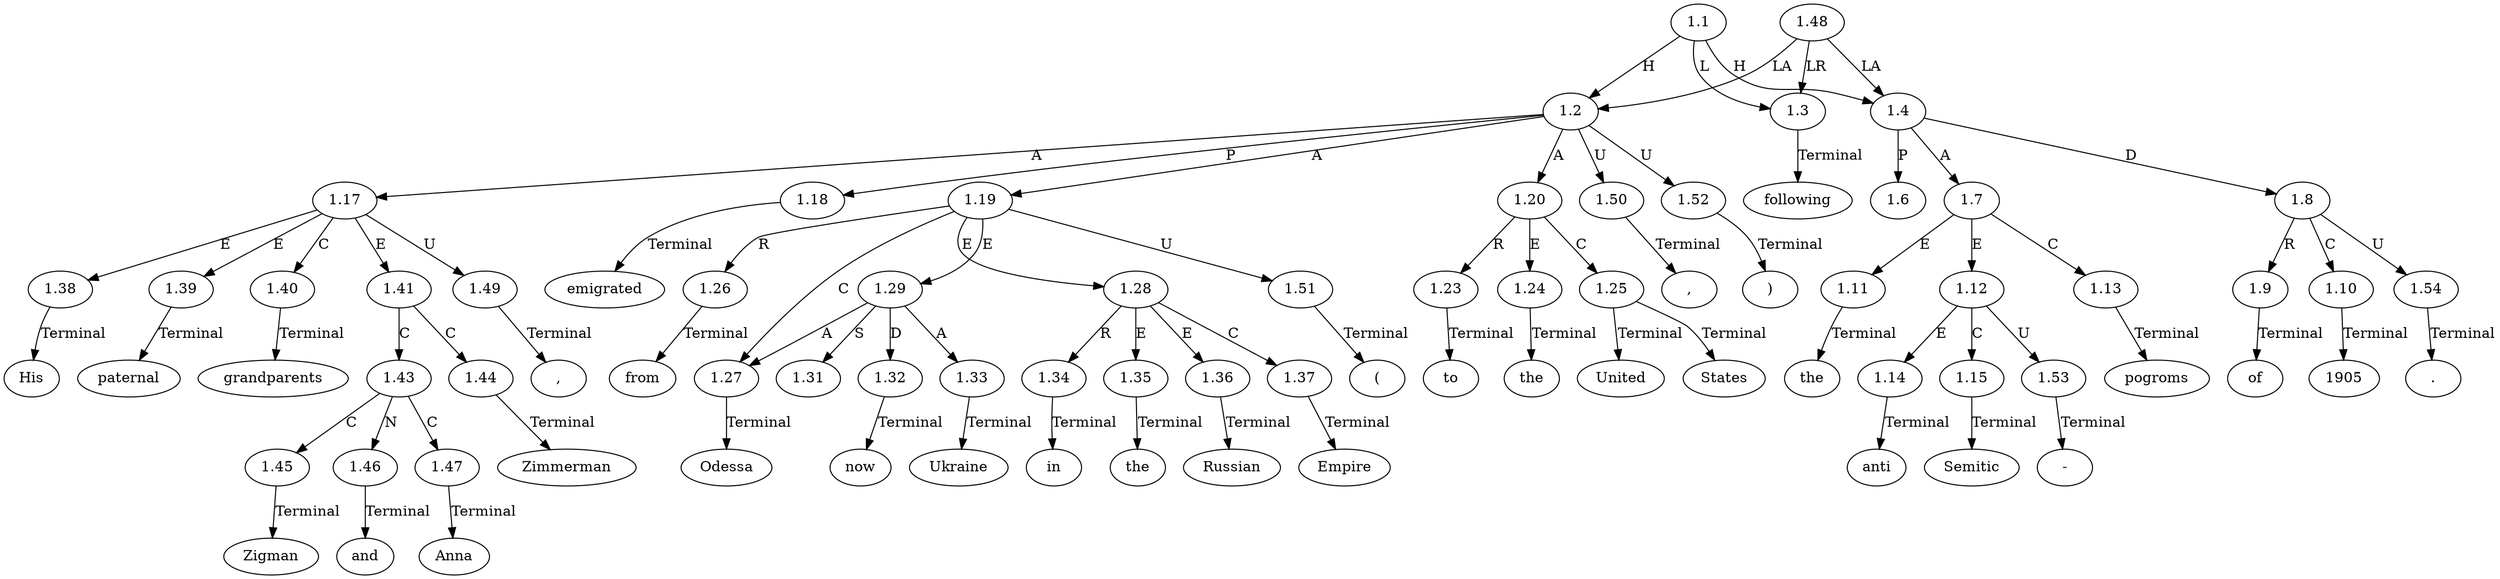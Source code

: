 // Graph
digraph {
	0.1 [label=His ordering=out]
	0.10 [label=emigrated ordering=out]
	0.11 [label=from ordering=out]
	0.12 [label=Odessa ordering=out]
	0.13 [label=in ordering=out]
	0.14 [label=the ordering=out]
	0.15 [label=Russian ordering=out]
	0.16 [label=Empire ordering=out]
	0.17 [label="(" ordering=out]
	0.18 [label=now ordering=out]
	0.19 [label=Ukraine ordering=out]
	0.2 [label=paternal ordering=out]
	0.20 [label=")" ordering=out]
	0.21 [label=to ordering=out]
	0.22 [label=the ordering=out]
	0.23 [label=United ordering=out]
	0.24 [label=States ordering=out]
	0.25 [label=following ordering=out]
	0.26 [label=the ordering=out]
	0.27 [label=anti ordering=out]
	0.28 [label="-" ordering=out]
	0.29 [label=Semitic ordering=out]
	0.3 [label=grandparents ordering=out]
	0.30 [label=pogroms ordering=out]
	0.31 [label=of ordering=out]
	0.32 [label=1905 ordering=out]
	0.33 [label="." ordering=out]
	0.4 [label="," ordering=out]
	0.5 [label=Zigman ordering=out]
	0.6 [label=and ordering=out]
	0.7 [label=Anna ordering=out]
	0.8 [label=Zimmerman ordering=out]
	0.9 [label="," ordering=out]
	1.1 [label=1.1 ordering=out]
	1.2 [label=1.2 ordering=out]
	1.3 [label=1.3 ordering=out]
	1.4 [label=1.4 ordering=out]
	1.6 [label=1.6 ordering=out]
	1.7 [label=1.7 ordering=out]
	1.8 [label=1.8 ordering=out]
	1.9 [label=1.9 ordering=out]
	1.10 [label=1.10 ordering=out]
	1.11 [label=1.11 ordering=out]
	1.12 [label=1.12 ordering=out]
	1.13 [label=1.13 ordering=out]
	1.14 [label=1.14 ordering=out]
	1.15 [label=1.15 ordering=out]
	1.17 [label=1.17 ordering=out]
	1.18 [label=1.18 ordering=out]
	1.19 [label=1.19 ordering=out]
	1.20 [label=1.20 ordering=out]
	1.23 [label=1.23 ordering=out]
	1.24 [label=1.24 ordering=out]
	1.25 [label=1.25 ordering=out]
	1.26 [label=1.26 ordering=out]
	1.27 [label=1.27 ordering=out]
	1.28 [label=1.28 ordering=out]
	1.29 [label=1.29 ordering=out]
	1.31 [label=1.31 ordering=out]
	1.32 [label=1.32 ordering=out]
	1.33 [label=1.33 ordering=out]
	1.34 [label=1.34 ordering=out]
	1.35 [label=1.35 ordering=out]
	1.36 [label=1.36 ordering=out]
	1.37 [label=1.37 ordering=out]
	1.38 [label=1.38 ordering=out]
	1.39 [label=1.39 ordering=out]
	1.40 [label=1.40 ordering=out]
	1.41 [label=1.41 ordering=out]
	1.43 [label=1.43 ordering=out]
	1.44 [label=1.44 ordering=out]
	1.45 [label=1.45 ordering=out]
	1.46 [label=1.46 ordering=out]
	1.47 [label=1.47 ordering=out]
	1.48 [label=1.48 ordering=out]
	1.49 [label=1.49 ordering=out]
	1.50 [label=1.50 ordering=out]
	1.51 [label=1.51 ordering=out]
	1.52 [label=1.52 ordering=out]
	1.53 [label=1.53 ordering=out]
	1.54 [label=1.54 ordering=out]
	1.1 -> 1.2 [label=H ordering=out]
	1.1 -> 1.3 [label=L ordering=out]
	1.1 -> 1.4 [label=H ordering=out]
	1.2 -> 1.17 [label=A ordering=out]
	1.2 -> 1.18 [label=P ordering=out]
	1.2 -> 1.19 [label=A ordering=out]
	1.2 -> 1.20 [label=A ordering=out]
	1.2 -> 1.50 [label=U ordering=out]
	1.2 -> 1.52 [label=U ordering=out]
	1.3 -> 0.25 [label=Terminal ordering=out]
	1.4 -> 1.6 [label=P ordering=out]
	1.4 -> 1.7 [label=A ordering=out]
	1.4 -> 1.8 [label=D ordering=out]
	1.7 -> 1.11 [label=E ordering=out]
	1.7 -> 1.12 [label=E ordering=out]
	1.7 -> 1.13 [label=C ordering=out]
	1.8 -> 1.9 [label=R ordering=out]
	1.8 -> 1.10 [label=C ordering=out]
	1.8 -> 1.54 [label=U ordering=out]
	1.9 -> 0.31 [label=Terminal ordering=out]
	1.10 -> 0.32 [label=Terminal ordering=out]
	1.11 -> 0.26 [label=Terminal ordering=out]
	1.12 -> 1.14 [label=E ordering=out]
	1.12 -> 1.15 [label=C ordering=out]
	1.12 -> 1.53 [label=U ordering=out]
	1.13 -> 0.30 [label=Terminal ordering=out]
	1.14 -> 0.27 [label=Terminal ordering=out]
	1.15 -> 0.29 [label=Terminal ordering=out]
	1.17 -> 1.38 [label=E ordering=out]
	1.17 -> 1.39 [label=E ordering=out]
	1.17 -> 1.40 [label=C ordering=out]
	1.17 -> 1.41 [label=E ordering=out]
	1.17 -> 1.49 [label=U ordering=out]
	1.18 -> 0.10 [label=Terminal ordering=out]
	1.19 -> 1.26 [label=R ordering=out]
	1.19 -> 1.27 [label=C ordering=out]
	1.19 -> 1.28 [label=E ordering=out]
	1.19 -> 1.29 [label=E ordering=out]
	1.19 -> 1.51 [label=U ordering=out]
	1.20 -> 1.23 [label=R ordering=out]
	1.20 -> 1.24 [label=E ordering=out]
	1.20 -> 1.25 [label=C ordering=out]
	1.23 -> 0.21 [label=Terminal ordering=out]
	1.24 -> 0.22 [label=Terminal ordering=out]
	1.25 -> 0.23 [label=Terminal ordering=out]
	1.25 -> 0.24 [label=Terminal ordering=out]
	1.26 -> 0.11 [label=Terminal ordering=out]
	1.27 -> 0.12 [label=Terminal ordering=out]
	1.28 -> 1.34 [label=R ordering=out]
	1.28 -> 1.35 [label=E ordering=out]
	1.28 -> 1.36 [label=E ordering=out]
	1.28 -> 1.37 [label=C ordering=out]
	1.29 -> 1.27 [label=A ordering=out]
	1.29 -> 1.31 [label=S ordering=out]
	1.29 -> 1.32 [label=D ordering=out]
	1.29 -> 1.33 [label=A ordering=out]
	1.32 -> 0.18 [label=Terminal ordering=out]
	1.33 -> 0.19 [label=Terminal ordering=out]
	1.34 -> 0.13 [label=Terminal ordering=out]
	1.35 -> 0.14 [label=Terminal ordering=out]
	1.36 -> 0.15 [label=Terminal ordering=out]
	1.37 -> 0.16 [label=Terminal ordering=out]
	1.38 -> 0.1 [label=Terminal ordering=out]
	1.39 -> 0.2 [label=Terminal ordering=out]
	1.40 -> 0.3 [label=Terminal ordering=out]
	1.41 -> 1.43 [label=C ordering=out]
	1.41 -> 1.44 [label=C ordering=out]
	1.43 -> 1.45 [label=C ordering=out]
	1.43 -> 1.46 [label=N ordering=out]
	1.43 -> 1.47 [label=C ordering=out]
	1.44 -> 0.8 [label=Terminal ordering=out]
	1.45 -> 0.5 [label=Terminal ordering=out]
	1.46 -> 0.6 [label=Terminal ordering=out]
	1.47 -> 0.7 [label=Terminal ordering=out]
	1.48 -> 1.2 [label=LA ordering=out]
	1.48 -> 1.3 [label=LR ordering=out]
	1.48 -> 1.4 [label=LA ordering=out]
	1.49 -> 0.4 [label=Terminal ordering=out]
	1.50 -> 0.9 [label=Terminal ordering=out]
	1.51 -> 0.17 [label=Terminal ordering=out]
	1.52 -> 0.20 [label=Terminal ordering=out]
	1.53 -> 0.28 [label=Terminal ordering=out]
	1.54 -> 0.33 [label=Terminal ordering=out]
}
